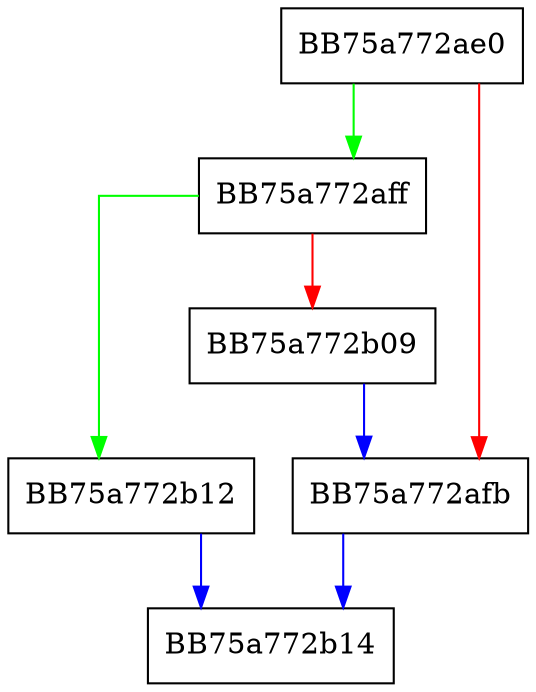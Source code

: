 digraph __acrt_initialize_ptd {
  node [shape="box"];
  graph [splines=ortho];
  BB75a772ae0 -> BB75a772aff [color="green"];
  BB75a772ae0 -> BB75a772afb [color="red"];
  BB75a772afb -> BB75a772b14 [color="blue"];
  BB75a772aff -> BB75a772b12 [color="green"];
  BB75a772aff -> BB75a772b09 [color="red"];
  BB75a772b09 -> BB75a772afb [color="blue"];
  BB75a772b12 -> BB75a772b14 [color="blue"];
}